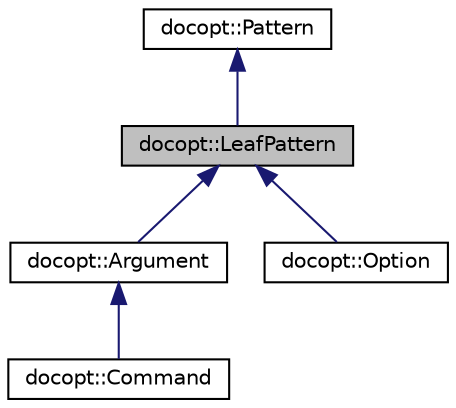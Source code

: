 digraph "docopt::LeafPattern"
{
  edge [fontname="Helvetica",fontsize="10",labelfontname="Helvetica",labelfontsize="10"];
  node [fontname="Helvetica",fontsize="10",shape=record];
  Node0 [label="docopt::LeafPattern",height=0.2,width=0.4,color="black", fillcolor="grey75", style="filled", fontcolor="black"];
  Node1 -> Node0 [dir="back",color="midnightblue",fontsize="10",style="solid",fontname="Helvetica"];
  Node1 [label="docopt::Pattern",height=0.2,width=0.4,color="black", fillcolor="white", style="filled",URL="$classdocopt_1_1Pattern.html"];
  Node0 -> Node2 [dir="back",color="midnightblue",fontsize="10",style="solid",fontname="Helvetica"];
  Node2 [label="docopt::Argument",height=0.2,width=0.4,color="black", fillcolor="white", style="filled",URL="$classdocopt_1_1Argument.html"];
  Node2 -> Node3 [dir="back",color="midnightblue",fontsize="10",style="solid",fontname="Helvetica"];
  Node3 [label="docopt::Command",height=0.2,width=0.4,color="black", fillcolor="white", style="filled",URL="$classdocopt_1_1Command.html"];
  Node0 -> Node4 [dir="back",color="midnightblue",fontsize="10",style="solid",fontname="Helvetica"];
  Node4 [label="docopt::Option",height=0.2,width=0.4,color="black", fillcolor="white", style="filled",URL="$classdocopt_1_1Option.html"];
}

